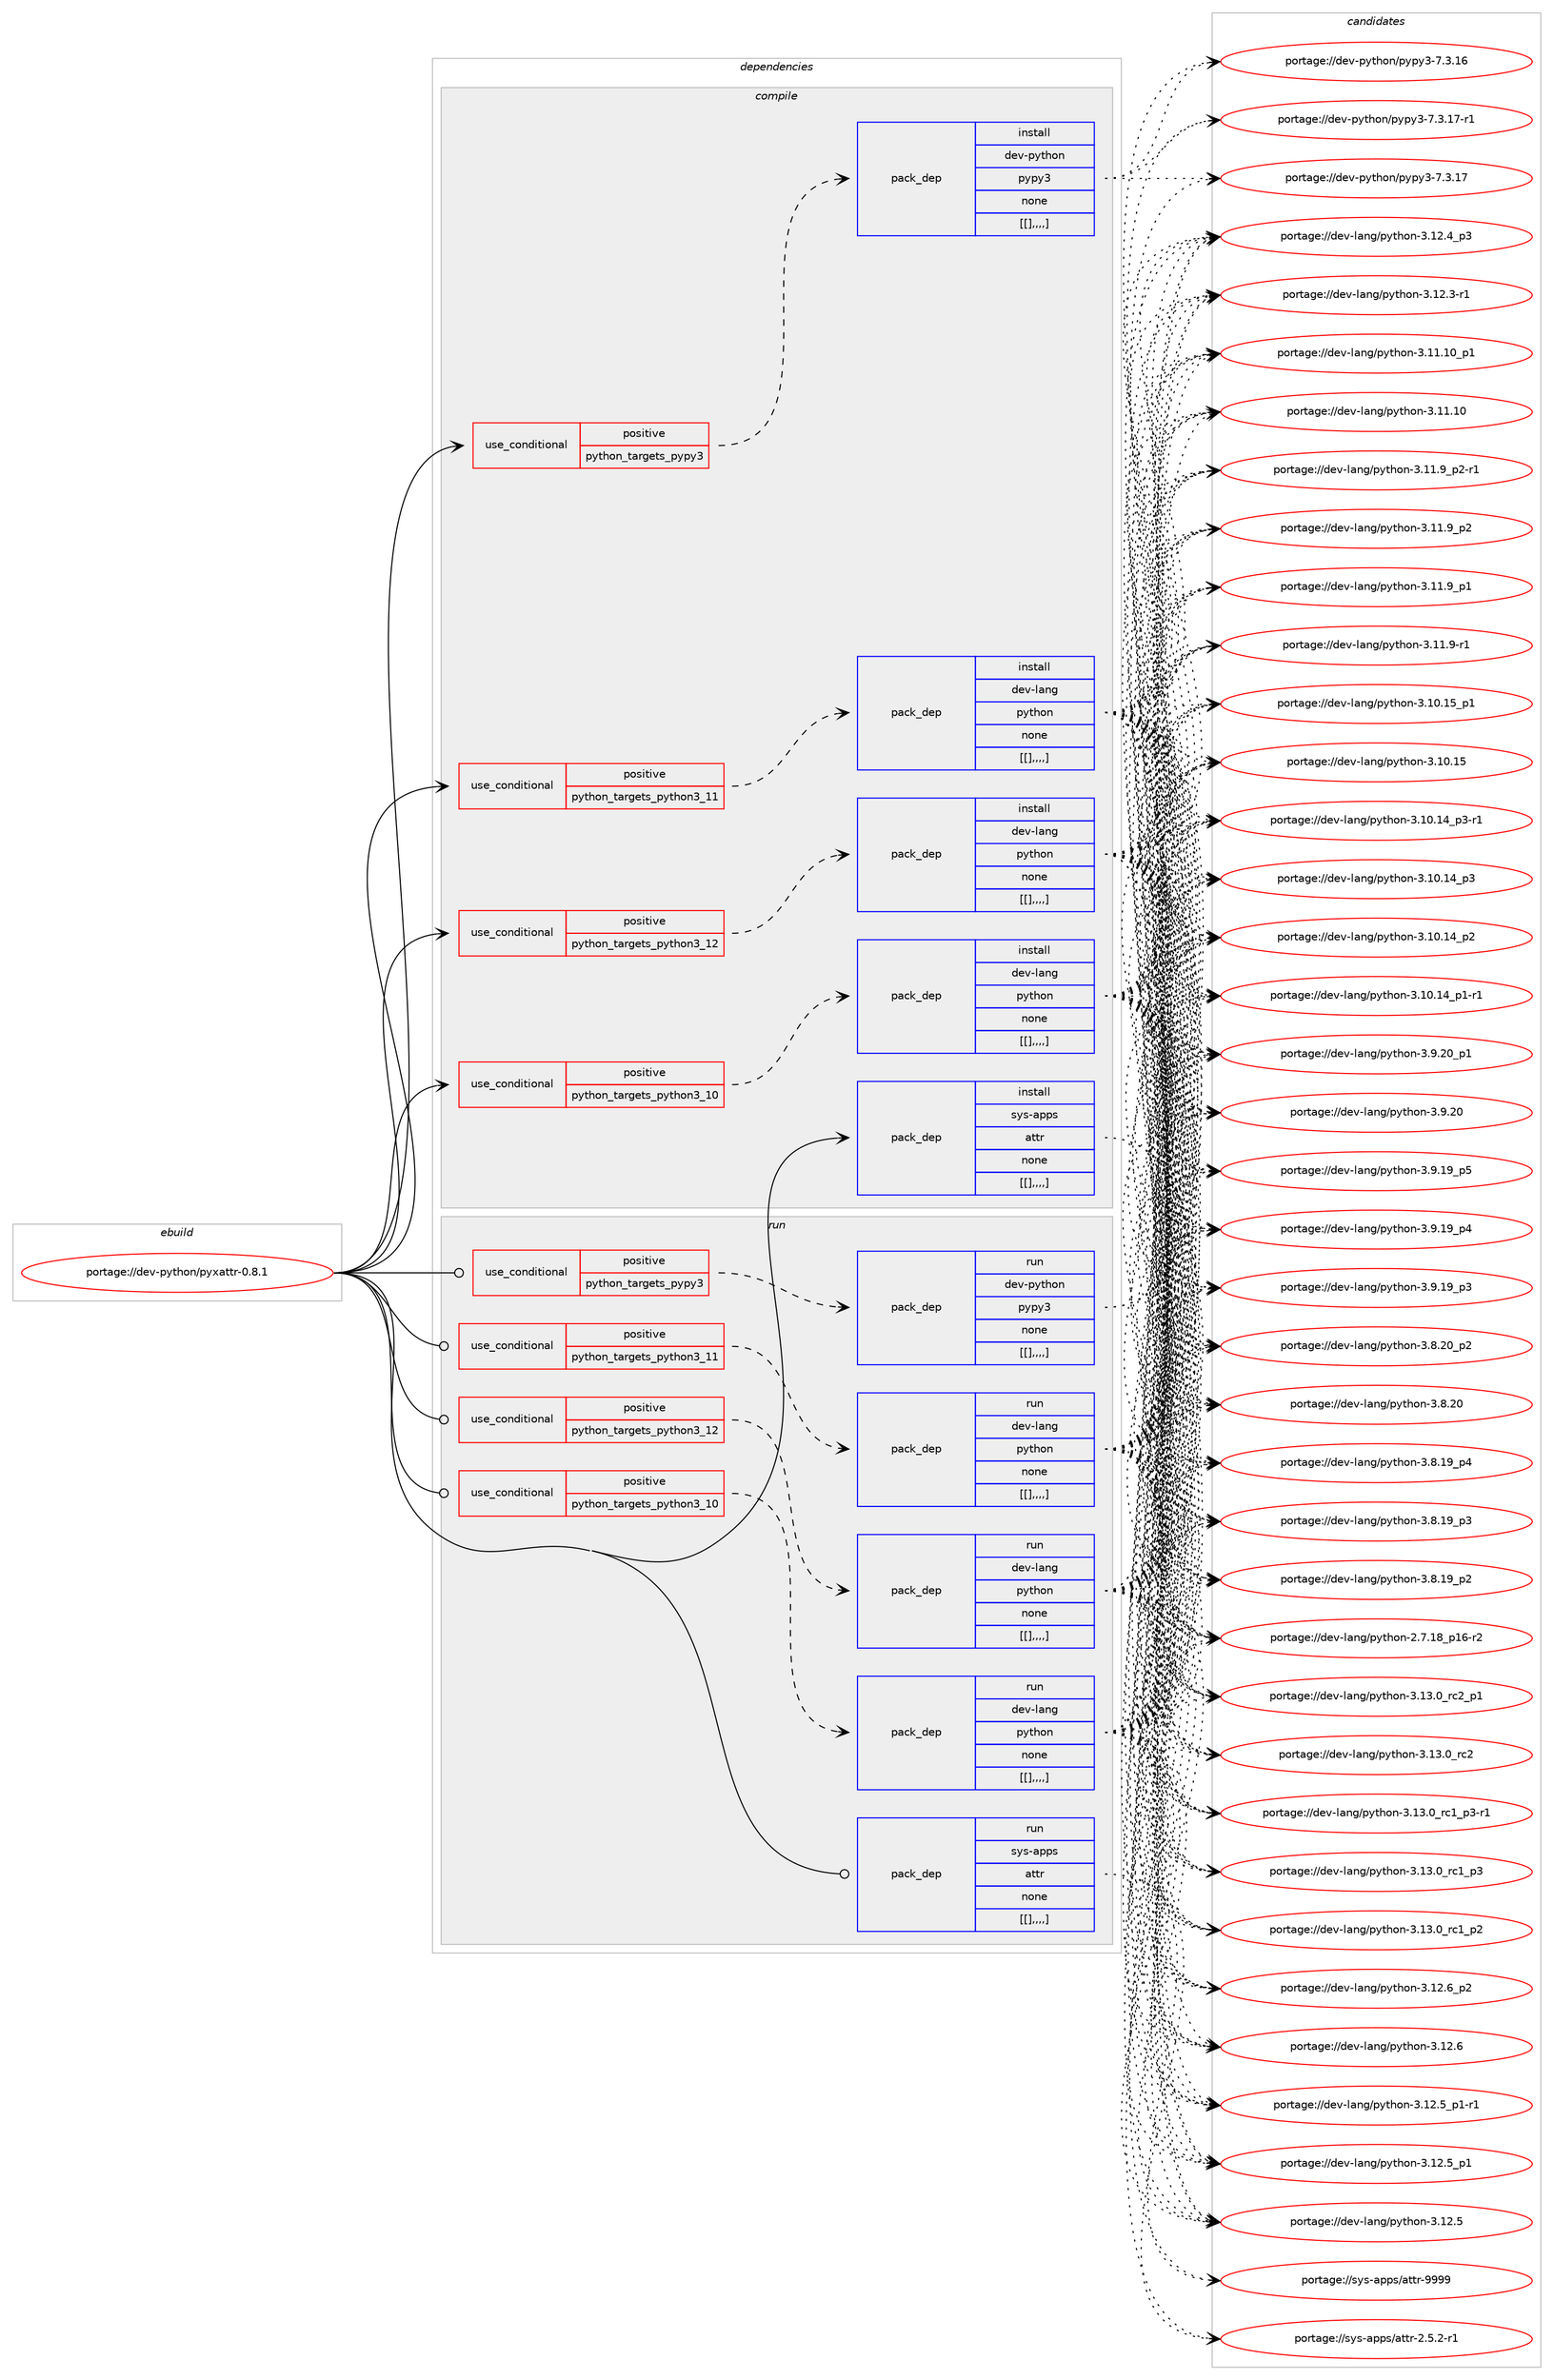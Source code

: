 digraph prolog {

# *************
# Graph options
# *************

newrank=true;
concentrate=true;
compound=true;
graph [rankdir=LR,fontname=Helvetica,fontsize=10,ranksep=1.5];#, ranksep=2.5, nodesep=0.2];
edge  [arrowhead=vee];
node  [fontname=Helvetica,fontsize=10];

# **********
# The ebuild
# **********

subgraph cluster_leftcol {
color=gray;
label=<<i>ebuild</i>>;
id [label="portage://dev-python/pyxattr-0.8.1", color=red, width=4, href="../dev-python/pyxattr-0.8.1.svg"];
}

# ****************
# The dependencies
# ****************

subgraph cluster_midcol {
color=gray;
label=<<i>dependencies</i>>;
subgraph cluster_compile {
fillcolor="#eeeeee";
style=filled;
label=<<i>compile</i>>;
subgraph cond40286 {
dependency164107 [label=<<TABLE BORDER="0" CELLBORDER="1" CELLSPACING="0" CELLPADDING="4"><TR><TD ROWSPAN="3" CELLPADDING="10">use_conditional</TD></TR><TR><TD>positive</TD></TR><TR><TD>python_targets_pypy3</TD></TR></TABLE>>, shape=none, color=red];
subgraph pack122563 {
dependency164108 [label=<<TABLE BORDER="0" CELLBORDER="1" CELLSPACING="0" CELLPADDING="4" WIDTH="220"><TR><TD ROWSPAN="6" CELLPADDING="30">pack_dep</TD></TR><TR><TD WIDTH="110">install</TD></TR><TR><TD>dev-python</TD></TR><TR><TD>pypy3</TD></TR><TR><TD>none</TD></TR><TR><TD>[[],,,,]</TD></TR></TABLE>>, shape=none, color=blue];
}
dependency164107:e -> dependency164108:w [weight=20,style="dashed",arrowhead="vee"];
}
id:e -> dependency164107:w [weight=20,style="solid",arrowhead="vee"];
subgraph cond40287 {
dependency164109 [label=<<TABLE BORDER="0" CELLBORDER="1" CELLSPACING="0" CELLPADDING="4"><TR><TD ROWSPAN="3" CELLPADDING="10">use_conditional</TD></TR><TR><TD>positive</TD></TR><TR><TD>python_targets_python3_10</TD></TR></TABLE>>, shape=none, color=red];
subgraph pack122564 {
dependency164110 [label=<<TABLE BORDER="0" CELLBORDER="1" CELLSPACING="0" CELLPADDING="4" WIDTH="220"><TR><TD ROWSPAN="6" CELLPADDING="30">pack_dep</TD></TR><TR><TD WIDTH="110">install</TD></TR><TR><TD>dev-lang</TD></TR><TR><TD>python</TD></TR><TR><TD>none</TD></TR><TR><TD>[[],,,,]</TD></TR></TABLE>>, shape=none, color=blue];
}
dependency164109:e -> dependency164110:w [weight=20,style="dashed",arrowhead="vee"];
}
id:e -> dependency164109:w [weight=20,style="solid",arrowhead="vee"];
subgraph cond40288 {
dependency164111 [label=<<TABLE BORDER="0" CELLBORDER="1" CELLSPACING="0" CELLPADDING="4"><TR><TD ROWSPAN="3" CELLPADDING="10">use_conditional</TD></TR><TR><TD>positive</TD></TR><TR><TD>python_targets_python3_11</TD></TR></TABLE>>, shape=none, color=red];
subgraph pack122565 {
dependency164112 [label=<<TABLE BORDER="0" CELLBORDER="1" CELLSPACING="0" CELLPADDING="4" WIDTH="220"><TR><TD ROWSPAN="6" CELLPADDING="30">pack_dep</TD></TR><TR><TD WIDTH="110">install</TD></TR><TR><TD>dev-lang</TD></TR><TR><TD>python</TD></TR><TR><TD>none</TD></TR><TR><TD>[[],,,,]</TD></TR></TABLE>>, shape=none, color=blue];
}
dependency164111:e -> dependency164112:w [weight=20,style="dashed",arrowhead="vee"];
}
id:e -> dependency164111:w [weight=20,style="solid",arrowhead="vee"];
subgraph cond40289 {
dependency164113 [label=<<TABLE BORDER="0" CELLBORDER="1" CELLSPACING="0" CELLPADDING="4"><TR><TD ROWSPAN="3" CELLPADDING="10">use_conditional</TD></TR><TR><TD>positive</TD></TR><TR><TD>python_targets_python3_12</TD></TR></TABLE>>, shape=none, color=red];
subgraph pack122566 {
dependency164114 [label=<<TABLE BORDER="0" CELLBORDER="1" CELLSPACING="0" CELLPADDING="4" WIDTH="220"><TR><TD ROWSPAN="6" CELLPADDING="30">pack_dep</TD></TR><TR><TD WIDTH="110">install</TD></TR><TR><TD>dev-lang</TD></TR><TR><TD>python</TD></TR><TR><TD>none</TD></TR><TR><TD>[[],,,,]</TD></TR></TABLE>>, shape=none, color=blue];
}
dependency164113:e -> dependency164114:w [weight=20,style="dashed",arrowhead="vee"];
}
id:e -> dependency164113:w [weight=20,style="solid",arrowhead="vee"];
subgraph pack122567 {
dependency164115 [label=<<TABLE BORDER="0" CELLBORDER="1" CELLSPACING="0" CELLPADDING="4" WIDTH="220"><TR><TD ROWSPAN="6" CELLPADDING="30">pack_dep</TD></TR><TR><TD WIDTH="110">install</TD></TR><TR><TD>sys-apps</TD></TR><TR><TD>attr</TD></TR><TR><TD>none</TD></TR><TR><TD>[[],,,,]</TD></TR></TABLE>>, shape=none, color=blue];
}
id:e -> dependency164115:w [weight=20,style="solid",arrowhead="vee"];
}
subgraph cluster_compileandrun {
fillcolor="#eeeeee";
style=filled;
label=<<i>compile and run</i>>;
}
subgraph cluster_run {
fillcolor="#eeeeee";
style=filled;
label=<<i>run</i>>;
subgraph cond40290 {
dependency164116 [label=<<TABLE BORDER="0" CELLBORDER="1" CELLSPACING="0" CELLPADDING="4"><TR><TD ROWSPAN="3" CELLPADDING="10">use_conditional</TD></TR><TR><TD>positive</TD></TR><TR><TD>python_targets_pypy3</TD></TR></TABLE>>, shape=none, color=red];
subgraph pack122568 {
dependency164117 [label=<<TABLE BORDER="0" CELLBORDER="1" CELLSPACING="0" CELLPADDING="4" WIDTH="220"><TR><TD ROWSPAN="6" CELLPADDING="30">pack_dep</TD></TR><TR><TD WIDTH="110">run</TD></TR><TR><TD>dev-python</TD></TR><TR><TD>pypy3</TD></TR><TR><TD>none</TD></TR><TR><TD>[[],,,,]</TD></TR></TABLE>>, shape=none, color=blue];
}
dependency164116:e -> dependency164117:w [weight=20,style="dashed",arrowhead="vee"];
}
id:e -> dependency164116:w [weight=20,style="solid",arrowhead="odot"];
subgraph cond40291 {
dependency164118 [label=<<TABLE BORDER="0" CELLBORDER="1" CELLSPACING="0" CELLPADDING="4"><TR><TD ROWSPAN="3" CELLPADDING="10">use_conditional</TD></TR><TR><TD>positive</TD></TR><TR><TD>python_targets_python3_10</TD></TR></TABLE>>, shape=none, color=red];
subgraph pack122569 {
dependency164119 [label=<<TABLE BORDER="0" CELLBORDER="1" CELLSPACING="0" CELLPADDING="4" WIDTH="220"><TR><TD ROWSPAN="6" CELLPADDING="30">pack_dep</TD></TR><TR><TD WIDTH="110">run</TD></TR><TR><TD>dev-lang</TD></TR><TR><TD>python</TD></TR><TR><TD>none</TD></TR><TR><TD>[[],,,,]</TD></TR></TABLE>>, shape=none, color=blue];
}
dependency164118:e -> dependency164119:w [weight=20,style="dashed",arrowhead="vee"];
}
id:e -> dependency164118:w [weight=20,style="solid",arrowhead="odot"];
subgraph cond40292 {
dependency164120 [label=<<TABLE BORDER="0" CELLBORDER="1" CELLSPACING="0" CELLPADDING="4"><TR><TD ROWSPAN="3" CELLPADDING="10">use_conditional</TD></TR><TR><TD>positive</TD></TR><TR><TD>python_targets_python3_11</TD></TR></TABLE>>, shape=none, color=red];
subgraph pack122570 {
dependency164121 [label=<<TABLE BORDER="0" CELLBORDER="1" CELLSPACING="0" CELLPADDING="4" WIDTH="220"><TR><TD ROWSPAN="6" CELLPADDING="30">pack_dep</TD></TR><TR><TD WIDTH="110">run</TD></TR><TR><TD>dev-lang</TD></TR><TR><TD>python</TD></TR><TR><TD>none</TD></TR><TR><TD>[[],,,,]</TD></TR></TABLE>>, shape=none, color=blue];
}
dependency164120:e -> dependency164121:w [weight=20,style="dashed",arrowhead="vee"];
}
id:e -> dependency164120:w [weight=20,style="solid",arrowhead="odot"];
subgraph cond40293 {
dependency164122 [label=<<TABLE BORDER="0" CELLBORDER="1" CELLSPACING="0" CELLPADDING="4"><TR><TD ROWSPAN="3" CELLPADDING="10">use_conditional</TD></TR><TR><TD>positive</TD></TR><TR><TD>python_targets_python3_12</TD></TR></TABLE>>, shape=none, color=red];
subgraph pack122571 {
dependency164123 [label=<<TABLE BORDER="0" CELLBORDER="1" CELLSPACING="0" CELLPADDING="4" WIDTH="220"><TR><TD ROWSPAN="6" CELLPADDING="30">pack_dep</TD></TR><TR><TD WIDTH="110">run</TD></TR><TR><TD>dev-lang</TD></TR><TR><TD>python</TD></TR><TR><TD>none</TD></TR><TR><TD>[[],,,,]</TD></TR></TABLE>>, shape=none, color=blue];
}
dependency164122:e -> dependency164123:w [weight=20,style="dashed",arrowhead="vee"];
}
id:e -> dependency164122:w [weight=20,style="solid",arrowhead="odot"];
subgraph pack122572 {
dependency164124 [label=<<TABLE BORDER="0" CELLBORDER="1" CELLSPACING="0" CELLPADDING="4" WIDTH="220"><TR><TD ROWSPAN="6" CELLPADDING="30">pack_dep</TD></TR><TR><TD WIDTH="110">run</TD></TR><TR><TD>sys-apps</TD></TR><TR><TD>attr</TD></TR><TR><TD>none</TD></TR><TR><TD>[[],,,,]</TD></TR></TABLE>>, shape=none, color=blue];
}
id:e -> dependency164124:w [weight=20,style="solid",arrowhead="odot"];
}
}

# **************
# The candidates
# **************

subgraph cluster_choices {
rank=same;
color=gray;
label=<<i>candidates</i>>;

subgraph choice122563 {
color=black;
nodesep=1;
choice100101118451121211161041111104711212111212151455546514649554511449 [label="portage://dev-python/pypy3-7.3.17-r1", color=red, width=4,href="../dev-python/pypy3-7.3.17-r1.svg"];
choice10010111845112121116104111110471121211121215145554651464955 [label="portage://dev-python/pypy3-7.3.17", color=red, width=4,href="../dev-python/pypy3-7.3.17.svg"];
choice10010111845112121116104111110471121211121215145554651464954 [label="portage://dev-python/pypy3-7.3.16", color=red, width=4,href="../dev-python/pypy3-7.3.16.svg"];
dependency164108:e -> choice100101118451121211161041111104711212111212151455546514649554511449:w [style=dotted,weight="100"];
dependency164108:e -> choice10010111845112121116104111110471121211121215145554651464955:w [style=dotted,weight="100"];
dependency164108:e -> choice10010111845112121116104111110471121211121215145554651464954:w [style=dotted,weight="100"];
}
subgraph choice122564 {
color=black;
nodesep=1;
choice100101118451089711010347112121116104111110455146495146489511499509511249 [label="portage://dev-lang/python-3.13.0_rc2_p1", color=red, width=4,href="../dev-lang/python-3.13.0_rc2_p1.svg"];
choice10010111845108971101034711212111610411111045514649514648951149950 [label="portage://dev-lang/python-3.13.0_rc2", color=red, width=4,href="../dev-lang/python-3.13.0_rc2.svg"];
choice1001011184510897110103471121211161041111104551464951464895114994995112514511449 [label="portage://dev-lang/python-3.13.0_rc1_p3-r1", color=red, width=4,href="../dev-lang/python-3.13.0_rc1_p3-r1.svg"];
choice100101118451089711010347112121116104111110455146495146489511499499511251 [label="portage://dev-lang/python-3.13.0_rc1_p3", color=red, width=4,href="../dev-lang/python-3.13.0_rc1_p3.svg"];
choice100101118451089711010347112121116104111110455146495146489511499499511250 [label="portage://dev-lang/python-3.13.0_rc1_p2", color=red, width=4,href="../dev-lang/python-3.13.0_rc1_p2.svg"];
choice100101118451089711010347112121116104111110455146495046549511250 [label="portage://dev-lang/python-3.12.6_p2", color=red, width=4,href="../dev-lang/python-3.12.6_p2.svg"];
choice10010111845108971101034711212111610411111045514649504654 [label="portage://dev-lang/python-3.12.6", color=red, width=4,href="../dev-lang/python-3.12.6.svg"];
choice1001011184510897110103471121211161041111104551464950465395112494511449 [label="portage://dev-lang/python-3.12.5_p1-r1", color=red, width=4,href="../dev-lang/python-3.12.5_p1-r1.svg"];
choice100101118451089711010347112121116104111110455146495046539511249 [label="portage://dev-lang/python-3.12.5_p1", color=red, width=4,href="../dev-lang/python-3.12.5_p1.svg"];
choice10010111845108971101034711212111610411111045514649504653 [label="portage://dev-lang/python-3.12.5", color=red, width=4,href="../dev-lang/python-3.12.5.svg"];
choice100101118451089711010347112121116104111110455146495046529511251 [label="portage://dev-lang/python-3.12.4_p3", color=red, width=4,href="../dev-lang/python-3.12.4_p3.svg"];
choice100101118451089711010347112121116104111110455146495046514511449 [label="portage://dev-lang/python-3.12.3-r1", color=red, width=4,href="../dev-lang/python-3.12.3-r1.svg"];
choice10010111845108971101034711212111610411111045514649494649489511249 [label="portage://dev-lang/python-3.11.10_p1", color=red, width=4,href="../dev-lang/python-3.11.10_p1.svg"];
choice1001011184510897110103471121211161041111104551464949464948 [label="portage://dev-lang/python-3.11.10", color=red, width=4,href="../dev-lang/python-3.11.10.svg"];
choice1001011184510897110103471121211161041111104551464949465795112504511449 [label="portage://dev-lang/python-3.11.9_p2-r1", color=red, width=4,href="../dev-lang/python-3.11.9_p2-r1.svg"];
choice100101118451089711010347112121116104111110455146494946579511250 [label="portage://dev-lang/python-3.11.9_p2", color=red, width=4,href="../dev-lang/python-3.11.9_p2.svg"];
choice100101118451089711010347112121116104111110455146494946579511249 [label="portage://dev-lang/python-3.11.9_p1", color=red, width=4,href="../dev-lang/python-3.11.9_p1.svg"];
choice100101118451089711010347112121116104111110455146494946574511449 [label="portage://dev-lang/python-3.11.9-r1", color=red, width=4,href="../dev-lang/python-3.11.9-r1.svg"];
choice10010111845108971101034711212111610411111045514649484649539511249 [label="portage://dev-lang/python-3.10.15_p1", color=red, width=4,href="../dev-lang/python-3.10.15_p1.svg"];
choice1001011184510897110103471121211161041111104551464948464953 [label="portage://dev-lang/python-3.10.15", color=red, width=4,href="../dev-lang/python-3.10.15.svg"];
choice100101118451089711010347112121116104111110455146494846495295112514511449 [label="portage://dev-lang/python-3.10.14_p3-r1", color=red, width=4,href="../dev-lang/python-3.10.14_p3-r1.svg"];
choice10010111845108971101034711212111610411111045514649484649529511251 [label="portage://dev-lang/python-3.10.14_p3", color=red, width=4,href="../dev-lang/python-3.10.14_p3.svg"];
choice10010111845108971101034711212111610411111045514649484649529511250 [label="portage://dev-lang/python-3.10.14_p2", color=red, width=4,href="../dev-lang/python-3.10.14_p2.svg"];
choice100101118451089711010347112121116104111110455146494846495295112494511449 [label="portage://dev-lang/python-3.10.14_p1-r1", color=red, width=4,href="../dev-lang/python-3.10.14_p1-r1.svg"];
choice100101118451089711010347112121116104111110455146574650489511249 [label="portage://dev-lang/python-3.9.20_p1", color=red, width=4,href="../dev-lang/python-3.9.20_p1.svg"];
choice10010111845108971101034711212111610411111045514657465048 [label="portage://dev-lang/python-3.9.20", color=red, width=4,href="../dev-lang/python-3.9.20.svg"];
choice100101118451089711010347112121116104111110455146574649579511253 [label="portage://dev-lang/python-3.9.19_p5", color=red, width=4,href="../dev-lang/python-3.9.19_p5.svg"];
choice100101118451089711010347112121116104111110455146574649579511252 [label="portage://dev-lang/python-3.9.19_p4", color=red, width=4,href="../dev-lang/python-3.9.19_p4.svg"];
choice100101118451089711010347112121116104111110455146574649579511251 [label="portage://dev-lang/python-3.9.19_p3", color=red, width=4,href="../dev-lang/python-3.9.19_p3.svg"];
choice100101118451089711010347112121116104111110455146564650489511250 [label="portage://dev-lang/python-3.8.20_p2", color=red, width=4,href="../dev-lang/python-3.8.20_p2.svg"];
choice10010111845108971101034711212111610411111045514656465048 [label="portage://dev-lang/python-3.8.20", color=red, width=4,href="../dev-lang/python-3.8.20.svg"];
choice100101118451089711010347112121116104111110455146564649579511252 [label="portage://dev-lang/python-3.8.19_p4", color=red, width=4,href="../dev-lang/python-3.8.19_p4.svg"];
choice100101118451089711010347112121116104111110455146564649579511251 [label="portage://dev-lang/python-3.8.19_p3", color=red, width=4,href="../dev-lang/python-3.8.19_p3.svg"];
choice100101118451089711010347112121116104111110455146564649579511250 [label="portage://dev-lang/python-3.8.19_p2", color=red, width=4,href="../dev-lang/python-3.8.19_p2.svg"];
choice100101118451089711010347112121116104111110455046554649569511249544511450 [label="portage://dev-lang/python-2.7.18_p16-r2", color=red, width=4,href="../dev-lang/python-2.7.18_p16-r2.svg"];
dependency164110:e -> choice100101118451089711010347112121116104111110455146495146489511499509511249:w [style=dotted,weight="100"];
dependency164110:e -> choice10010111845108971101034711212111610411111045514649514648951149950:w [style=dotted,weight="100"];
dependency164110:e -> choice1001011184510897110103471121211161041111104551464951464895114994995112514511449:w [style=dotted,weight="100"];
dependency164110:e -> choice100101118451089711010347112121116104111110455146495146489511499499511251:w [style=dotted,weight="100"];
dependency164110:e -> choice100101118451089711010347112121116104111110455146495146489511499499511250:w [style=dotted,weight="100"];
dependency164110:e -> choice100101118451089711010347112121116104111110455146495046549511250:w [style=dotted,weight="100"];
dependency164110:e -> choice10010111845108971101034711212111610411111045514649504654:w [style=dotted,weight="100"];
dependency164110:e -> choice1001011184510897110103471121211161041111104551464950465395112494511449:w [style=dotted,weight="100"];
dependency164110:e -> choice100101118451089711010347112121116104111110455146495046539511249:w [style=dotted,weight="100"];
dependency164110:e -> choice10010111845108971101034711212111610411111045514649504653:w [style=dotted,weight="100"];
dependency164110:e -> choice100101118451089711010347112121116104111110455146495046529511251:w [style=dotted,weight="100"];
dependency164110:e -> choice100101118451089711010347112121116104111110455146495046514511449:w [style=dotted,weight="100"];
dependency164110:e -> choice10010111845108971101034711212111610411111045514649494649489511249:w [style=dotted,weight="100"];
dependency164110:e -> choice1001011184510897110103471121211161041111104551464949464948:w [style=dotted,weight="100"];
dependency164110:e -> choice1001011184510897110103471121211161041111104551464949465795112504511449:w [style=dotted,weight="100"];
dependency164110:e -> choice100101118451089711010347112121116104111110455146494946579511250:w [style=dotted,weight="100"];
dependency164110:e -> choice100101118451089711010347112121116104111110455146494946579511249:w [style=dotted,weight="100"];
dependency164110:e -> choice100101118451089711010347112121116104111110455146494946574511449:w [style=dotted,weight="100"];
dependency164110:e -> choice10010111845108971101034711212111610411111045514649484649539511249:w [style=dotted,weight="100"];
dependency164110:e -> choice1001011184510897110103471121211161041111104551464948464953:w [style=dotted,weight="100"];
dependency164110:e -> choice100101118451089711010347112121116104111110455146494846495295112514511449:w [style=dotted,weight="100"];
dependency164110:e -> choice10010111845108971101034711212111610411111045514649484649529511251:w [style=dotted,weight="100"];
dependency164110:e -> choice10010111845108971101034711212111610411111045514649484649529511250:w [style=dotted,weight="100"];
dependency164110:e -> choice100101118451089711010347112121116104111110455146494846495295112494511449:w [style=dotted,weight="100"];
dependency164110:e -> choice100101118451089711010347112121116104111110455146574650489511249:w [style=dotted,weight="100"];
dependency164110:e -> choice10010111845108971101034711212111610411111045514657465048:w [style=dotted,weight="100"];
dependency164110:e -> choice100101118451089711010347112121116104111110455146574649579511253:w [style=dotted,weight="100"];
dependency164110:e -> choice100101118451089711010347112121116104111110455146574649579511252:w [style=dotted,weight="100"];
dependency164110:e -> choice100101118451089711010347112121116104111110455146574649579511251:w [style=dotted,weight="100"];
dependency164110:e -> choice100101118451089711010347112121116104111110455146564650489511250:w [style=dotted,weight="100"];
dependency164110:e -> choice10010111845108971101034711212111610411111045514656465048:w [style=dotted,weight="100"];
dependency164110:e -> choice100101118451089711010347112121116104111110455146564649579511252:w [style=dotted,weight="100"];
dependency164110:e -> choice100101118451089711010347112121116104111110455146564649579511251:w [style=dotted,weight="100"];
dependency164110:e -> choice100101118451089711010347112121116104111110455146564649579511250:w [style=dotted,weight="100"];
dependency164110:e -> choice100101118451089711010347112121116104111110455046554649569511249544511450:w [style=dotted,weight="100"];
}
subgraph choice122565 {
color=black;
nodesep=1;
choice100101118451089711010347112121116104111110455146495146489511499509511249 [label="portage://dev-lang/python-3.13.0_rc2_p1", color=red, width=4,href="../dev-lang/python-3.13.0_rc2_p1.svg"];
choice10010111845108971101034711212111610411111045514649514648951149950 [label="portage://dev-lang/python-3.13.0_rc2", color=red, width=4,href="../dev-lang/python-3.13.0_rc2.svg"];
choice1001011184510897110103471121211161041111104551464951464895114994995112514511449 [label="portage://dev-lang/python-3.13.0_rc1_p3-r1", color=red, width=4,href="../dev-lang/python-3.13.0_rc1_p3-r1.svg"];
choice100101118451089711010347112121116104111110455146495146489511499499511251 [label="portage://dev-lang/python-3.13.0_rc1_p3", color=red, width=4,href="../dev-lang/python-3.13.0_rc1_p3.svg"];
choice100101118451089711010347112121116104111110455146495146489511499499511250 [label="portage://dev-lang/python-3.13.0_rc1_p2", color=red, width=4,href="../dev-lang/python-3.13.0_rc1_p2.svg"];
choice100101118451089711010347112121116104111110455146495046549511250 [label="portage://dev-lang/python-3.12.6_p2", color=red, width=4,href="../dev-lang/python-3.12.6_p2.svg"];
choice10010111845108971101034711212111610411111045514649504654 [label="portage://dev-lang/python-3.12.6", color=red, width=4,href="../dev-lang/python-3.12.6.svg"];
choice1001011184510897110103471121211161041111104551464950465395112494511449 [label="portage://dev-lang/python-3.12.5_p1-r1", color=red, width=4,href="../dev-lang/python-3.12.5_p1-r1.svg"];
choice100101118451089711010347112121116104111110455146495046539511249 [label="portage://dev-lang/python-3.12.5_p1", color=red, width=4,href="../dev-lang/python-3.12.5_p1.svg"];
choice10010111845108971101034711212111610411111045514649504653 [label="portage://dev-lang/python-3.12.5", color=red, width=4,href="../dev-lang/python-3.12.5.svg"];
choice100101118451089711010347112121116104111110455146495046529511251 [label="portage://dev-lang/python-3.12.4_p3", color=red, width=4,href="../dev-lang/python-3.12.4_p3.svg"];
choice100101118451089711010347112121116104111110455146495046514511449 [label="portage://dev-lang/python-3.12.3-r1", color=red, width=4,href="../dev-lang/python-3.12.3-r1.svg"];
choice10010111845108971101034711212111610411111045514649494649489511249 [label="portage://dev-lang/python-3.11.10_p1", color=red, width=4,href="../dev-lang/python-3.11.10_p1.svg"];
choice1001011184510897110103471121211161041111104551464949464948 [label="portage://dev-lang/python-3.11.10", color=red, width=4,href="../dev-lang/python-3.11.10.svg"];
choice1001011184510897110103471121211161041111104551464949465795112504511449 [label="portage://dev-lang/python-3.11.9_p2-r1", color=red, width=4,href="../dev-lang/python-3.11.9_p2-r1.svg"];
choice100101118451089711010347112121116104111110455146494946579511250 [label="portage://dev-lang/python-3.11.9_p2", color=red, width=4,href="../dev-lang/python-3.11.9_p2.svg"];
choice100101118451089711010347112121116104111110455146494946579511249 [label="portage://dev-lang/python-3.11.9_p1", color=red, width=4,href="../dev-lang/python-3.11.9_p1.svg"];
choice100101118451089711010347112121116104111110455146494946574511449 [label="portage://dev-lang/python-3.11.9-r1", color=red, width=4,href="../dev-lang/python-3.11.9-r1.svg"];
choice10010111845108971101034711212111610411111045514649484649539511249 [label="portage://dev-lang/python-3.10.15_p1", color=red, width=4,href="../dev-lang/python-3.10.15_p1.svg"];
choice1001011184510897110103471121211161041111104551464948464953 [label="portage://dev-lang/python-3.10.15", color=red, width=4,href="../dev-lang/python-3.10.15.svg"];
choice100101118451089711010347112121116104111110455146494846495295112514511449 [label="portage://dev-lang/python-3.10.14_p3-r1", color=red, width=4,href="../dev-lang/python-3.10.14_p3-r1.svg"];
choice10010111845108971101034711212111610411111045514649484649529511251 [label="portage://dev-lang/python-3.10.14_p3", color=red, width=4,href="../dev-lang/python-3.10.14_p3.svg"];
choice10010111845108971101034711212111610411111045514649484649529511250 [label="portage://dev-lang/python-3.10.14_p2", color=red, width=4,href="../dev-lang/python-3.10.14_p2.svg"];
choice100101118451089711010347112121116104111110455146494846495295112494511449 [label="portage://dev-lang/python-3.10.14_p1-r1", color=red, width=4,href="../dev-lang/python-3.10.14_p1-r1.svg"];
choice100101118451089711010347112121116104111110455146574650489511249 [label="portage://dev-lang/python-3.9.20_p1", color=red, width=4,href="../dev-lang/python-3.9.20_p1.svg"];
choice10010111845108971101034711212111610411111045514657465048 [label="portage://dev-lang/python-3.9.20", color=red, width=4,href="../dev-lang/python-3.9.20.svg"];
choice100101118451089711010347112121116104111110455146574649579511253 [label="portage://dev-lang/python-3.9.19_p5", color=red, width=4,href="../dev-lang/python-3.9.19_p5.svg"];
choice100101118451089711010347112121116104111110455146574649579511252 [label="portage://dev-lang/python-3.9.19_p4", color=red, width=4,href="../dev-lang/python-3.9.19_p4.svg"];
choice100101118451089711010347112121116104111110455146574649579511251 [label="portage://dev-lang/python-3.9.19_p3", color=red, width=4,href="../dev-lang/python-3.9.19_p3.svg"];
choice100101118451089711010347112121116104111110455146564650489511250 [label="portage://dev-lang/python-3.8.20_p2", color=red, width=4,href="../dev-lang/python-3.8.20_p2.svg"];
choice10010111845108971101034711212111610411111045514656465048 [label="portage://dev-lang/python-3.8.20", color=red, width=4,href="../dev-lang/python-3.8.20.svg"];
choice100101118451089711010347112121116104111110455146564649579511252 [label="portage://dev-lang/python-3.8.19_p4", color=red, width=4,href="../dev-lang/python-3.8.19_p4.svg"];
choice100101118451089711010347112121116104111110455146564649579511251 [label="portage://dev-lang/python-3.8.19_p3", color=red, width=4,href="../dev-lang/python-3.8.19_p3.svg"];
choice100101118451089711010347112121116104111110455146564649579511250 [label="portage://dev-lang/python-3.8.19_p2", color=red, width=4,href="../dev-lang/python-3.8.19_p2.svg"];
choice100101118451089711010347112121116104111110455046554649569511249544511450 [label="portage://dev-lang/python-2.7.18_p16-r2", color=red, width=4,href="../dev-lang/python-2.7.18_p16-r2.svg"];
dependency164112:e -> choice100101118451089711010347112121116104111110455146495146489511499509511249:w [style=dotted,weight="100"];
dependency164112:e -> choice10010111845108971101034711212111610411111045514649514648951149950:w [style=dotted,weight="100"];
dependency164112:e -> choice1001011184510897110103471121211161041111104551464951464895114994995112514511449:w [style=dotted,weight="100"];
dependency164112:e -> choice100101118451089711010347112121116104111110455146495146489511499499511251:w [style=dotted,weight="100"];
dependency164112:e -> choice100101118451089711010347112121116104111110455146495146489511499499511250:w [style=dotted,weight="100"];
dependency164112:e -> choice100101118451089711010347112121116104111110455146495046549511250:w [style=dotted,weight="100"];
dependency164112:e -> choice10010111845108971101034711212111610411111045514649504654:w [style=dotted,weight="100"];
dependency164112:e -> choice1001011184510897110103471121211161041111104551464950465395112494511449:w [style=dotted,weight="100"];
dependency164112:e -> choice100101118451089711010347112121116104111110455146495046539511249:w [style=dotted,weight="100"];
dependency164112:e -> choice10010111845108971101034711212111610411111045514649504653:w [style=dotted,weight="100"];
dependency164112:e -> choice100101118451089711010347112121116104111110455146495046529511251:w [style=dotted,weight="100"];
dependency164112:e -> choice100101118451089711010347112121116104111110455146495046514511449:w [style=dotted,weight="100"];
dependency164112:e -> choice10010111845108971101034711212111610411111045514649494649489511249:w [style=dotted,weight="100"];
dependency164112:e -> choice1001011184510897110103471121211161041111104551464949464948:w [style=dotted,weight="100"];
dependency164112:e -> choice1001011184510897110103471121211161041111104551464949465795112504511449:w [style=dotted,weight="100"];
dependency164112:e -> choice100101118451089711010347112121116104111110455146494946579511250:w [style=dotted,weight="100"];
dependency164112:e -> choice100101118451089711010347112121116104111110455146494946579511249:w [style=dotted,weight="100"];
dependency164112:e -> choice100101118451089711010347112121116104111110455146494946574511449:w [style=dotted,weight="100"];
dependency164112:e -> choice10010111845108971101034711212111610411111045514649484649539511249:w [style=dotted,weight="100"];
dependency164112:e -> choice1001011184510897110103471121211161041111104551464948464953:w [style=dotted,weight="100"];
dependency164112:e -> choice100101118451089711010347112121116104111110455146494846495295112514511449:w [style=dotted,weight="100"];
dependency164112:e -> choice10010111845108971101034711212111610411111045514649484649529511251:w [style=dotted,weight="100"];
dependency164112:e -> choice10010111845108971101034711212111610411111045514649484649529511250:w [style=dotted,weight="100"];
dependency164112:e -> choice100101118451089711010347112121116104111110455146494846495295112494511449:w [style=dotted,weight="100"];
dependency164112:e -> choice100101118451089711010347112121116104111110455146574650489511249:w [style=dotted,weight="100"];
dependency164112:e -> choice10010111845108971101034711212111610411111045514657465048:w [style=dotted,weight="100"];
dependency164112:e -> choice100101118451089711010347112121116104111110455146574649579511253:w [style=dotted,weight="100"];
dependency164112:e -> choice100101118451089711010347112121116104111110455146574649579511252:w [style=dotted,weight="100"];
dependency164112:e -> choice100101118451089711010347112121116104111110455146574649579511251:w [style=dotted,weight="100"];
dependency164112:e -> choice100101118451089711010347112121116104111110455146564650489511250:w [style=dotted,weight="100"];
dependency164112:e -> choice10010111845108971101034711212111610411111045514656465048:w [style=dotted,weight="100"];
dependency164112:e -> choice100101118451089711010347112121116104111110455146564649579511252:w [style=dotted,weight="100"];
dependency164112:e -> choice100101118451089711010347112121116104111110455146564649579511251:w [style=dotted,weight="100"];
dependency164112:e -> choice100101118451089711010347112121116104111110455146564649579511250:w [style=dotted,weight="100"];
dependency164112:e -> choice100101118451089711010347112121116104111110455046554649569511249544511450:w [style=dotted,weight="100"];
}
subgraph choice122566 {
color=black;
nodesep=1;
choice100101118451089711010347112121116104111110455146495146489511499509511249 [label="portage://dev-lang/python-3.13.0_rc2_p1", color=red, width=4,href="../dev-lang/python-3.13.0_rc2_p1.svg"];
choice10010111845108971101034711212111610411111045514649514648951149950 [label="portage://dev-lang/python-3.13.0_rc2", color=red, width=4,href="../dev-lang/python-3.13.0_rc2.svg"];
choice1001011184510897110103471121211161041111104551464951464895114994995112514511449 [label="portage://dev-lang/python-3.13.0_rc1_p3-r1", color=red, width=4,href="../dev-lang/python-3.13.0_rc1_p3-r1.svg"];
choice100101118451089711010347112121116104111110455146495146489511499499511251 [label="portage://dev-lang/python-3.13.0_rc1_p3", color=red, width=4,href="../dev-lang/python-3.13.0_rc1_p3.svg"];
choice100101118451089711010347112121116104111110455146495146489511499499511250 [label="portage://dev-lang/python-3.13.0_rc1_p2", color=red, width=4,href="../dev-lang/python-3.13.0_rc1_p2.svg"];
choice100101118451089711010347112121116104111110455146495046549511250 [label="portage://dev-lang/python-3.12.6_p2", color=red, width=4,href="../dev-lang/python-3.12.6_p2.svg"];
choice10010111845108971101034711212111610411111045514649504654 [label="portage://dev-lang/python-3.12.6", color=red, width=4,href="../dev-lang/python-3.12.6.svg"];
choice1001011184510897110103471121211161041111104551464950465395112494511449 [label="portage://dev-lang/python-3.12.5_p1-r1", color=red, width=4,href="../dev-lang/python-3.12.5_p1-r1.svg"];
choice100101118451089711010347112121116104111110455146495046539511249 [label="portage://dev-lang/python-3.12.5_p1", color=red, width=4,href="../dev-lang/python-3.12.5_p1.svg"];
choice10010111845108971101034711212111610411111045514649504653 [label="portage://dev-lang/python-3.12.5", color=red, width=4,href="../dev-lang/python-3.12.5.svg"];
choice100101118451089711010347112121116104111110455146495046529511251 [label="portage://dev-lang/python-3.12.4_p3", color=red, width=4,href="../dev-lang/python-3.12.4_p3.svg"];
choice100101118451089711010347112121116104111110455146495046514511449 [label="portage://dev-lang/python-3.12.3-r1", color=red, width=4,href="../dev-lang/python-3.12.3-r1.svg"];
choice10010111845108971101034711212111610411111045514649494649489511249 [label="portage://dev-lang/python-3.11.10_p1", color=red, width=4,href="../dev-lang/python-3.11.10_p1.svg"];
choice1001011184510897110103471121211161041111104551464949464948 [label="portage://dev-lang/python-3.11.10", color=red, width=4,href="../dev-lang/python-3.11.10.svg"];
choice1001011184510897110103471121211161041111104551464949465795112504511449 [label="portage://dev-lang/python-3.11.9_p2-r1", color=red, width=4,href="../dev-lang/python-3.11.9_p2-r1.svg"];
choice100101118451089711010347112121116104111110455146494946579511250 [label="portage://dev-lang/python-3.11.9_p2", color=red, width=4,href="../dev-lang/python-3.11.9_p2.svg"];
choice100101118451089711010347112121116104111110455146494946579511249 [label="portage://dev-lang/python-3.11.9_p1", color=red, width=4,href="../dev-lang/python-3.11.9_p1.svg"];
choice100101118451089711010347112121116104111110455146494946574511449 [label="portage://dev-lang/python-3.11.9-r1", color=red, width=4,href="../dev-lang/python-3.11.9-r1.svg"];
choice10010111845108971101034711212111610411111045514649484649539511249 [label="portage://dev-lang/python-3.10.15_p1", color=red, width=4,href="../dev-lang/python-3.10.15_p1.svg"];
choice1001011184510897110103471121211161041111104551464948464953 [label="portage://dev-lang/python-3.10.15", color=red, width=4,href="../dev-lang/python-3.10.15.svg"];
choice100101118451089711010347112121116104111110455146494846495295112514511449 [label="portage://dev-lang/python-3.10.14_p3-r1", color=red, width=4,href="../dev-lang/python-3.10.14_p3-r1.svg"];
choice10010111845108971101034711212111610411111045514649484649529511251 [label="portage://dev-lang/python-3.10.14_p3", color=red, width=4,href="../dev-lang/python-3.10.14_p3.svg"];
choice10010111845108971101034711212111610411111045514649484649529511250 [label="portage://dev-lang/python-3.10.14_p2", color=red, width=4,href="../dev-lang/python-3.10.14_p2.svg"];
choice100101118451089711010347112121116104111110455146494846495295112494511449 [label="portage://dev-lang/python-3.10.14_p1-r1", color=red, width=4,href="../dev-lang/python-3.10.14_p1-r1.svg"];
choice100101118451089711010347112121116104111110455146574650489511249 [label="portage://dev-lang/python-3.9.20_p1", color=red, width=4,href="../dev-lang/python-3.9.20_p1.svg"];
choice10010111845108971101034711212111610411111045514657465048 [label="portage://dev-lang/python-3.9.20", color=red, width=4,href="../dev-lang/python-3.9.20.svg"];
choice100101118451089711010347112121116104111110455146574649579511253 [label="portage://dev-lang/python-3.9.19_p5", color=red, width=4,href="../dev-lang/python-3.9.19_p5.svg"];
choice100101118451089711010347112121116104111110455146574649579511252 [label="portage://dev-lang/python-3.9.19_p4", color=red, width=4,href="../dev-lang/python-3.9.19_p4.svg"];
choice100101118451089711010347112121116104111110455146574649579511251 [label="portage://dev-lang/python-3.9.19_p3", color=red, width=4,href="../dev-lang/python-3.9.19_p3.svg"];
choice100101118451089711010347112121116104111110455146564650489511250 [label="portage://dev-lang/python-3.8.20_p2", color=red, width=4,href="../dev-lang/python-3.8.20_p2.svg"];
choice10010111845108971101034711212111610411111045514656465048 [label="portage://dev-lang/python-3.8.20", color=red, width=4,href="../dev-lang/python-3.8.20.svg"];
choice100101118451089711010347112121116104111110455146564649579511252 [label="portage://dev-lang/python-3.8.19_p4", color=red, width=4,href="../dev-lang/python-3.8.19_p4.svg"];
choice100101118451089711010347112121116104111110455146564649579511251 [label="portage://dev-lang/python-3.8.19_p3", color=red, width=4,href="../dev-lang/python-3.8.19_p3.svg"];
choice100101118451089711010347112121116104111110455146564649579511250 [label="portage://dev-lang/python-3.8.19_p2", color=red, width=4,href="../dev-lang/python-3.8.19_p2.svg"];
choice100101118451089711010347112121116104111110455046554649569511249544511450 [label="portage://dev-lang/python-2.7.18_p16-r2", color=red, width=4,href="../dev-lang/python-2.7.18_p16-r2.svg"];
dependency164114:e -> choice100101118451089711010347112121116104111110455146495146489511499509511249:w [style=dotted,weight="100"];
dependency164114:e -> choice10010111845108971101034711212111610411111045514649514648951149950:w [style=dotted,weight="100"];
dependency164114:e -> choice1001011184510897110103471121211161041111104551464951464895114994995112514511449:w [style=dotted,weight="100"];
dependency164114:e -> choice100101118451089711010347112121116104111110455146495146489511499499511251:w [style=dotted,weight="100"];
dependency164114:e -> choice100101118451089711010347112121116104111110455146495146489511499499511250:w [style=dotted,weight="100"];
dependency164114:e -> choice100101118451089711010347112121116104111110455146495046549511250:w [style=dotted,weight="100"];
dependency164114:e -> choice10010111845108971101034711212111610411111045514649504654:w [style=dotted,weight="100"];
dependency164114:e -> choice1001011184510897110103471121211161041111104551464950465395112494511449:w [style=dotted,weight="100"];
dependency164114:e -> choice100101118451089711010347112121116104111110455146495046539511249:w [style=dotted,weight="100"];
dependency164114:e -> choice10010111845108971101034711212111610411111045514649504653:w [style=dotted,weight="100"];
dependency164114:e -> choice100101118451089711010347112121116104111110455146495046529511251:w [style=dotted,weight="100"];
dependency164114:e -> choice100101118451089711010347112121116104111110455146495046514511449:w [style=dotted,weight="100"];
dependency164114:e -> choice10010111845108971101034711212111610411111045514649494649489511249:w [style=dotted,weight="100"];
dependency164114:e -> choice1001011184510897110103471121211161041111104551464949464948:w [style=dotted,weight="100"];
dependency164114:e -> choice1001011184510897110103471121211161041111104551464949465795112504511449:w [style=dotted,weight="100"];
dependency164114:e -> choice100101118451089711010347112121116104111110455146494946579511250:w [style=dotted,weight="100"];
dependency164114:e -> choice100101118451089711010347112121116104111110455146494946579511249:w [style=dotted,weight="100"];
dependency164114:e -> choice100101118451089711010347112121116104111110455146494946574511449:w [style=dotted,weight="100"];
dependency164114:e -> choice10010111845108971101034711212111610411111045514649484649539511249:w [style=dotted,weight="100"];
dependency164114:e -> choice1001011184510897110103471121211161041111104551464948464953:w [style=dotted,weight="100"];
dependency164114:e -> choice100101118451089711010347112121116104111110455146494846495295112514511449:w [style=dotted,weight="100"];
dependency164114:e -> choice10010111845108971101034711212111610411111045514649484649529511251:w [style=dotted,weight="100"];
dependency164114:e -> choice10010111845108971101034711212111610411111045514649484649529511250:w [style=dotted,weight="100"];
dependency164114:e -> choice100101118451089711010347112121116104111110455146494846495295112494511449:w [style=dotted,weight="100"];
dependency164114:e -> choice100101118451089711010347112121116104111110455146574650489511249:w [style=dotted,weight="100"];
dependency164114:e -> choice10010111845108971101034711212111610411111045514657465048:w [style=dotted,weight="100"];
dependency164114:e -> choice100101118451089711010347112121116104111110455146574649579511253:w [style=dotted,weight="100"];
dependency164114:e -> choice100101118451089711010347112121116104111110455146574649579511252:w [style=dotted,weight="100"];
dependency164114:e -> choice100101118451089711010347112121116104111110455146574649579511251:w [style=dotted,weight="100"];
dependency164114:e -> choice100101118451089711010347112121116104111110455146564650489511250:w [style=dotted,weight="100"];
dependency164114:e -> choice10010111845108971101034711212111610411111045514656465048:w [style=dotted,weight="100"];
dependency164114:e -> choice100101118451089711010347112121116104111110455146564649579511252:w [style=dotted,weight="100"];
dependency164114:e -> choice100101118451089711010347112121116104111110455146564649579511251:w [style=dotted,weight="100"];
dependency164114:e -> choice100101118451089711010347112121116104111110455146564649579511250:w [style=dotted,weight="100"];
dependency164114:e -> choice100101118451089711010347112121116104111110455046554649569511249544511450:w [style=dotted,weight="100"];
}
subgraph choice122567 {
color=black;
nodesep=1;
choice115121115459711211211547971161161144557575757 [label="portage://sys-apps/attr-9999", color=red, width=4,href="../sys-apps/attr-9999.svg"];
choice115121115459711211211547971161161144550465346504511449 [label="portage://sys-apps/attr-2.5.2-r1", color=red, width=4,href="../sys-apps/attr-2.5.2-r1.svg"];
dependency164115:e -> choice115121115459711211211547971161161144557575757:w [style=dotted,weight="100"];
dependency164115:e -> choice115121115459711211211547971161161144550465346504511449:w [style=dotted,weight="100"];
}
subgraph choice122568 {
color=black;
nodesep=1;
choice100101118451121211161041111104711212111212151455546514649554511449 [label="portage://dev-python/pypy3-7.3.17-r1", color=red, width=4,href="../dev-python/pypy3-7.3.17-r1.svg"];
choice10010111845112121116104111110471121211121215145554651464955 [label="portage://dev-python/pypy3-7.3.17", color=red, width=4,href="../dev-python/pypy3-7.3.17.svg"];
choice10010111845112121116104111110471121211121215145554651464954 [label="portage://dev-python/pypy3-7.3.16", color=red, width=4,href="../dev-python/pypy3-7.3.16.svg"];
dependency164117:e -> choice100101118451121211161041111104711212111212151455546514649554511449:w [style=dotted,weight="100"];
dependency164117:e -> choice10010111845112121116104111110471121211121215145554651464955:w [style=dotted,weight="100"];
dependency164117:e -> choice10010111845112121116104111110471121211121215145554651464954:w [style=dotted,weight="100"];
}
subgraph choice122569 {
color=black;
nodesep=1;
choice100101118451089711010347112121116104111110455146495146489511499509511249 [label="portage://dev-lang/python-3.13.0_rc2_p1", color=red, width=4,href="../dev-lang/python-3.13.0_rc2_p1.svg"];
choice10010111845108971101034711212111610411111045514649514648951149950 [label="portage://dev-lang/python-3.13.0_rc2", color=red, width=4,href="../dev-lang/python-3.13.0_rc2.svg"];
choice1001011184510897110103471121211161041111104551464951464895114994995112514511449 [label="portage://dev-lang/python-3.13.0_rc1_p3-r1", color=red, width=4,href="../dev-lang/python-3.13.0_rc1_p3-r1.svg"];
choice100101118451089711010347112121116104111110455146495146489511499499511251 [label="portage://dev-lang/python-3.13.0_rc1_p3", color=red, width=4,href="../dev-lang/python-3.13.0_rc1_p3.svg"];
choice100101118451089711010347112121116104111110455146495146489511499499511250 [label="portage://dev-lang/python-3.13.0_rc1_p2", color=red, width=4,href="../dev-lang/python-3.13.0_rc1_p2.svg"];
choice100101118451089711010347112121116104111110455146495046549511250 [label="portage://dev-lang/python-3.12.6_p2", color=red, width=4,href="../dev-lang/python-3.12.6_p2.svg"];
choice10010111845108971101034711212111610411111045514649504654 [label="portage://dev-lang/python-3.12.6", color=red, width=4,href="../dev-lang/python-3.12.6.svg"];
choice1001011184510897110103471121211161041111104551464950465395112494511449 [label="portage://dev-lang/python-3.12.5_p1-r1", color=red, width=4,href="../dev-lang/python-3.12.5_p1-r1.svg"];
choice100101118451089711010347112121116104111110455146495046539511249 [label="portage://dev-lang/python-3.12.5_p1", color=red, width=4,href="../dev-lang/python-3.12.5_p1.svg"];
choice10010111845108971101034711212111610411111045514649504653 [label="portage://dev-lang/python-3.12.5", color=red, width=4,href="../dev-lang/python-3.12.5.svg"];
choice100101118451089711010347112121116104111110455146495046529511251 [label="portage://dev-lang/python-3.12.4_p3", color=red, width=4,href="../dev-lang/python-3.12.4_p3.svg"];
choice100101118451089711010347112121116104111110455146495046514511449 [label="portage://dev-lang/python-3.12.3-r1", color=red, width=4,href="../dev-lang/python-3.12.3-r1.svg"];
choice10010111845108971101034711212111610411111045514649494649489511249 [label="portage://dev-lang/python-3.11.10_p1", color=red, width=4,href="../dev-lang/python-3.11.10_p1.svg"];
choice1001011184510897110103471121211161041111104551464949464948 [label="portage://dev-lang/python-3.11.10", color=red, width=4,href="../dev-lang/python-3.11.10.svg"];
choice1001011184510897110103471121211161041111104551464949465795112504511449 [label="portage://dev-lang/python-3.11.9_p2-r1", color=red, width=4,href="../dev-lang/python-3.11.9_p2-r1.svg"];
choice100101118451089711010347112121116104111110455146494946579511250 [label="portage://dev-lang/python-3.11.9_p2", color=red, width=4,href="../dev-lang/python-3.11.9_p2.svg"];
choice100101118451089711010347112121116104111110455146494946579511249 [label="portage://dev-lang/python-3.11.9_p1", color=red, width=4,href="../dev-lang/python-3.11.9_p1.svg"];
choice100101118451089711010347112121116104111110455146494946574511449 [label="portage://dev-lang/python-3.11.9-r1", color=red, width=4,href="../dev-lang/python-3.11.9-r1.svg"];
choice10010111845108971101034711212111610411111045514649484649539511249 [label="portage://dev-lang/python-3.10.15_p1", color=red, width=4,href="../dev-lang/python-3.10.15_p1.svg"];
choice1001011184510897110103471121211161041111104551464948464953 [label="portage://dev-lang/python-3.10.15", color=red, width=4,href="../dev-lang/python-3.10.15.svg"];
choice100101118451089711010347112121116104111110455146494846495295112514511449 [label="portage://dev-lang/python-3.10.14_p3-r1", color=red, width=4,href="../dev-lang/python-3.10.14_p3-r1.svg"];
choice10010111845108971101034711212111610411111045514649484649529511251 [label="portage://dev-lang/python-3.10.14_p3", color=red, width=4,href="../dev-lang/python-3.10.14_p3.svg"];
choice10010111845108971101034711212111610411111045514649484649529511250 [label="portage://dev-lang/python-3.10.14_p2", color=red, width=4,href="../dev-lang/python-3.10.14_p2.svg"];
choice100101118451089711010347112121116104111110455146494846495295112494511449 [label="portage://dev-lang/python-3.10.14_p1-r1", color=red, width=4,href="../dev-lang/python-3.10.14_p1-r1.svg"];
choice100101118451089711010347112121116104111110455146574650489511249 [label="portage://dev-lang/python-3.9.20_p1", color=red, width=4,href="../dev-lang/python-3.9.20_p1.svg"];
choice10010111845108971101034711212111610411111045514657465048 [label="portage://dev-lang/python-3.9.20", color=red, width=4,href="../dev-lang/python-3.9.20.svg"];
choice100101118451089711010347112121116104111110455146574649579511253 [label="portage://dev-lang/python-3.9.19_p5", color=red, width=4,href="../dev-lang/python-3.9.19_p5.svg"];
choice100101118451089711010347112121116104111110455146574649579511252 [label="portage://dev-lang/python-3.9.19_p4", color=red, width=4,href="../dev-lang/python-3.9.19_p4.svg"];
choice100101118451089711010347112121116104111110455146574649579511251 [label="portage://dev-lang/python-3.9.19_p3", color=red, width=4,href="../dev-lang/python-3.9.19_p3.svg"];
choice100101118451089711010347112121116104111110455146564650489511250 [label="portage://dev-lang/python-3.8.20_p2", color=red, width=4,href="../dev-lang/python-3.8.20_p2.svg"];
choice10010111845108971101034711212111610411111045514656465048 [label="portage://dev-lang/python-3.8.20", color=red, width=4,href="../dev-lang/python-3.8.20.svg"];
choice100101118451089711010347112121116104111110455146564649579511252 [label="portage://dev-lang/python-3.8.19_p4", color=red, width=4,href="../dev-lang/python-3.8.19_p4.svg"];
choice100101118451089711010347112121116104111110455146564649579511251 [label="portage://dev-lang/python-3.8.19_p3", color=red, width=4,href="../dev-lang/python-3.8.19_p3.svg"];
choice100101118451089711010347112121116104111110455146564649579511250 [label="portage://dev-lang/python-3.8.19_p2", color=red, width=4,href="../dev-lang/python-3.8.19_p2.svg"];
choice100101118451089711010347112121116104111110455046554649569511249544511450 [label="portage://dev-lang/python-2.7.18_p16-r2", color=red, width=4,href="../dev-lang/python-2.7.18_p16-r2.svg"];
dependency164119:e -> choice100101118451089711010347112121116104111110455146495146489511499509511249:w [style=dotted,weight="100"];
dependency164119:e -> choice10010111845108971101034711212111610411111045514649514648951149950:w [style=dotted,weight="100"];
dependency164119:e -> choice1001011184510897110103471121211161041111104551464951464895114994995112514511449:w [style=dotted,weight="100"];
dependency164119:e -> choice100101118451089711010347112121116104111110455146495146489511499499511251:w [style=dotted,weight="100"];
dependency164119:e -> choice100101118451089711010347112121116104111110455146495146489511499499511250:w [style=dotted,weight="100"];
dependency164119:e -> choice100101118451089711010347112121116104111110455146495046549511250:w [style=dotted,weight="100"];
dependency164119:e -> choice10010111845108971101034711212111610411111045514649504654:w [style=dotted,weight="100"];
dependency164119:e -> choice1001011184510897110103471121211161041111104551464950465395112494511449:w [style=dotted,weight="100"];
dependency164119:e -> choice100101118451089711010347112121116104111110455146495046539511249:w [style=dotted,weight="100"];
dependency164119:e -> choice10010111845108971101034711212111610411111045514649504653:w [style=dotted,weight="100"];
dependency164119:e -> choice100101118451089711010347112121116104111110455146495046529511251:w [style=dotted,weight="100"];
dependency164119:e -> choice100101118451089711010347112121116104111110455146495046514511449:w [style=dotted,weight="100"];
dependency164119:e -> choice10010111845108971101034711212111610411111045514649494649489511249:w [style=dotted,weight="100"];
dependency164119:e -> choice1001011184510897110103471121211161041111104551464949464948:w [style=dotted,weight="100"];
dependency164119:e -> choice1001011184510897110103471121211161041111104551464949465795112504511449:w [style=dotted,weight="100"];
dependency164119:e -> choice100101118451089711010347112121116104111110455146494946579511250:w [style=dotted,weight="100"];
dependency164119:e -> choice100101118451089711010347112121116104111110455146494946579511249:w [style=dotted,weight="100"];
dependency164119:e -> choice100101118451089711010347112121116104111110455146494946574511449:w [style=dotted,weight="100"];
dependency164119:e -> choice10010111845108971101034711212111610411111045514649484649539511249:w [style=dotted,weight="100"];
dependency164119:e -> choice1001011184510897110103471121211161041111104551464948464953:w [style=dotted,weight="100"];
dependency164119:e -> choice100101118451089711010347112121116104111110455146494846495295112514511449:w [style=dotted,weight="100"];
dependency164119:e -> choice10010111845108971101034711212111610411111045514649484649529511251:w [style=dotted,weight="100"];
dependency164119:e -> choice10010111845108971101034711212111610411111045514649484649529511250:w [style=dotted,weight="100"];
dependency164119:e -> choice100101118451089711010347112121116104111110455146494846495295112494511449:w [style=dotted,weight="100"];
dependency164119:e -> choice100101118451089711010347112121116104111110455146574650489511249:w [style=dotted,weight="100"];
dependency164119:e -> choice10010111845108971101034711212111610411111045514657465048:w [style=dotted,weight="100"];
dependency164119:e -> choice100101118451089711010347112121116104111110455146574649579511253:w [style=dotted,weight="100"];
dependency164119:e -> choice100101118451089711010347112121116104111110455146574649579511252:w [style=dotted,weight="100"];
dependency164119:e -> choice100101118451089711010347112121116104111110455146574649579511251:w [style=dotted,weight="100"];
dependency164119:e -> choice100101118451089711010347112121116104111110455146564650489511250:w [style=dotted,weight="100"];
dependency164119:e -> choice10010111845108971101034711212111610411111045514656465048:w [style=dotted,weight="100"];
dependency164119:e -> choice100101118451089711010347112121116104111110455146564649579511252:w [style=dotted,weight="100"];
dependency164119:e -> choice100101118451089711010347112121116104111110455146564649579511251:w [style=dotted,weight="100"];
dependency164119:e -> choice100101118451089711010347112121116104111110455146564649579511250:w [style=dotted,weight="100"];
dependency164119:e -> choice100101118451089711010347112121116104111110455046554649569511249544511450:w [style=dotted,weight="100"];
}
subgraph choice122570 {
color=black;
nodesep=1;
choice100101118451089711010347112121116104111110455146495146489511499509511249 [label="portage://dev-lang/python-3.13.0_rc2_p1", color=red, width=4,href="../dev-lang/python-3.13.0_rc2_p1.svg"];
choice10010111845108971101034711212111610411111045514649514648951149950 [label="portage://dev-lang/python-3.13.0_rc2", color=red, width=4,href="../dev-lang/python-3.13.0_rc2.svg"];
choice1001011184510897110103471121211161041111104551464951464895114994995112514511449 [label="portage://dev-lang/python-3.13.0_rc1_p3-r1", color=red, width=4,href="../dev-lang/python-3.13.0_rc1_p3-r1.svg"];
choice100101118451089711010347112121116104111110455146495146489511499499511251 [label="portage://dev-lang/python-3.13.0_rc1_p3", color=red, width=4,href="../dev-lang/python-3.13.0_rc1_p3.svg"];
choice100101118451089711010347112121116104111110455146495146489511499499511250 [label="portage://dev-lang/python-3.13.0_rc1_p2", color=red, width=4,href="../dev-lang/python-3.13.0_rc1_p2.svg"];
choice100101118451089711010347112121116104111110455146495046549511250 [label="portage://dev-lang/python-3.12.6_p2", color=red, width=4,href="../dev-lang/python-3.12.6_p2.svg"];
choice10010111845108971101034711212111610411111045514649504654 [label="portage://dev-lang/python-3.12.6", color=red, width=4,href="../dev-lang/python-3.12.6.svg"];
choice1001011184510897110103471121211161041111104551464950465395112494511449 [label="portage://dev-lang/python-3.12.5_p1-r1", color=red, width=4,href="../dev-lang/python-3.12.5_p1-r1.svg"];
choice100101118451089711010347112121116104111110455146495046539511249 [label="portage://dev-lang/python-3.12.5_p1", color=red, width=4,href="../dev-lang/python-3.12.5_p1.svg"];
choice10010111845108971101034711212111610411111045514649504653 [label="portage://dev-lang/python-3.12.5", color=red, width=4,href="../dev-lang/python-3.12.5.svg"];
choice100101118451089711010347112121116104111110455146495046529511251 [label="portage://dev-lang/python-3.12.4_p3", color=red, width=4,href="../dev-lang/python-3.12.4_p3.svg"];
choice100101118451089711010347112121116104111110455146495046514511449 [label="portage://dev-lang/python-3.12.3-r1", color=red, width=4,href="../dev-lang/python-3.12.3-r1.svg"];
choice10010111845108971101034711212111610411111045514649494649489511249 [label="portage://dev-lang/python-3.11.10_p1", color=red, width=4,href="../dev-lang/python-3.11.10_p1.svg"];
choice1001011184510897110103471121211161041111104551464949464948 [label="portage://dev-lang/python-3.11.10", color=red, width=4,href="../dev-lang/python-3.11.10.svg"];
choice1001011184510897110103471121211161041111104551464949465795112504511449 [label="portage://dev-lang/python-3.11.9_p2-r1", color=red, width=4,href="../dev-lang/python-3.11.9_p2-r1.svg"];
choice100101118451089711010347112121116104111110455146494946579511250 [label="portage://dev-lang/python-3.11.9_p2", color=red, width=4,href="../dev-lang/python-3.11.9_p2.svg"];
choice100101118451089711010347112121116104111110455146494946579511249 [label="portage://dev-lang/python-3.11.9_p1", color=red, width=4,href="../dev-lang/python-3.11.9_p1.svg"];
choice100101118451089711010347112121116104111110455146494946574511449 [label="portage://dev-lang/python-3.11.9-r1", color=red, width=4,href="../dev-lang/python-3.11.9-r1.svg"];
choice10010111845108971101034711212111610411111045514649484649539511249 [label="portage://dev-lang/python-3.10.15_p1", color=red, width=4,href="../dev-lang/python-3.10.15_p1.svg"];
choice1001011184510897110103471121211161041111104551464948464953 [label="portage://dev-lang/python-3.10.15", color=red, width=4,href="../dev-lang/python-3.10.15.svg"];
choice100101118451089711010347112121116104111110455146494846495295112514511449 [label="portage://dev-lang/python-3.10.14_p3-r1", color=red, width=4,href="../dev-lang/python-3.10.14_p3-r1.svg"];
choice10010111845108971101034711212111610411111045514649484649529511251 [label="portage://dev-lang/python-3.10.14_p3", color=red, width=4,href="../dev-lang/python-3.10.14_p3.svg"];
choice10010111845108971101034711212111610411111045514649484649529511250 [label="portage://dev-lang/python-3.10.14_p2", color=red, width=4,href="../dev-lang/python-3.10.14_p2.svg"];
choice100101118451089711010347112121116104111110455146494846495295112494511449 [label="portage://dev-lang/python-3.10.14_p1-r1", color=red, width=4,href="../dev-lang/python-3.10.14_p1-r1.svg"];
choice100101118451089711010347112121116104111110455146574650489511249 [label="portage://dev-lang/python-3.9.20_p1", color=red, width=4,href="../dev-lang/python-3.9.20_p1.svg"];
choice10010111845108971101034711212111610411111045514657465048 [label="portage://dev-lang/python-3.9.20", color=red, width=4,href="../dev-lang/python-3.9.20.svg"];
choice100101118451089711010347112121116104111110455146574649579511253 [label="portage://dev-lang/python-3.9.19_p5", color=red, width=4,href="../dev-lang/python-3.9.19_p5.svg"];
choice100101118451089711010347112121116104111110455146574649579511252 [label="portage://dev-lang/python-3.9.19_p4", color=red, width=4,href="../dev-lang/python-3.9.19_p4.svg"];
choice100101118451089711010347112121116104111110455146574649579511251 [label="portage://dev-lang/python-3.9.19_p3", color=red, width=4,href="../dev-lang/python-3.9.19_p3.svg"];
choice100101118451089711010347112121116104111110455146564650489511250 [label="portage://dev-lang/python-3.8.20_p2", color=red, width=4,href="../dev-lang/python-3.8.20_p2.svg"];
choice10010111845108971101034711212111610411111045514656465048 [label="portage://dev-lang/python-3.8.20", color=red, width=4,href="../dev-lang/python-3.8.20.svg"];
choice100101118451089711010347112121116104111110455146564649579511252 [label="portage://dev-lang/python-3.8.19_p4", color=red, width=4,href="../dev-lang/python-3.8.19_p4.svg"];
choice100101118451089711010347112121116104111110455146564649579511251 [label="portage://dev-lang/python-3.8.19_p3", color=red, width=4,href="../dev-lang/python-3.8.19_p3.svg"];
choice100101118451089711010347112121116104111110455146564649579511250 [label="portage://dev-lang/python-3.8.19_p2", color=red, width=4,href="../dev-lang/python-3.8.19_p2.svg"];
choice100101118451089711010347112121116104111110455046554649569511249544511450 [label="portage://dev-lang/python-2.7.18_p16-r2", color=red, width=4,href="../dev-lang/python-2.7.18_p16-r2.svg"];
dependency164121:e -> choice100101118451089711010347112121116104111110455146495146489511499509511249:w [style=dotted,weight="100"];
dependency164121:e -> choice10010111845108971101034711212111610411111045514649514648951149950:w [style=dotted,weight="100"];
dependency164121:e -> choice1001011184510897110103471121211161041111104551464951464895114994995112514511449:w [style=dotted,weight="100"];
dependency164121:e -> choice100101118451089711010347112121116104111110455146495146489511499499511251:w [style=dotted,weight="100"];
dependency164121:e -> choice100101118451089711010347112121116104111110455146495146489511499499511250:w [style=dotted,weight="100"];
dependency164121:e -> choice100101118451089711010347112121116104111110455146495046549511250:w [style=dotted,weight="100"];
dependency164121:e -> choice10010111845108971101034711212111610411111045514649504654:w [style=dotted,weight="100"];
dependency164121:e -> choice1001011184510897110103471121211161041111104551464950465395112494511449:w [style=dotted,weight="100"];
dependency164121:e -> choice100101118451089711010347112121116104111110455146495046539511249:w [style=dotted,weight="100"];
dependency164121:e -> choice10010111845108971101034711212111610411111045514649504653:w [style=dotted,weight="100"];
dependency164121:e -> choice100101118451089711010347112121116104111110455146495046529511251:w [style=dotted,weight="100"];
dependency164121:e -> choice100101118451089711010347112121116104111110455146495046514511449:w [style=dotted,weight="100"];
dependency164121:e -> choice10010111845108971101034711212111610411111045514649494649489511249:w [style=dotted,weight="100"];
dependency164121:e -> choice1001011184510897110103471121211161041111104551464949464948:w [style=dotted,weight="100"];
dependency164121:e -> choice1001011184510897110103471121211161041111104551464949465795112504511449:w [style=dotted,weight="100"];
dependency164121:e -> choice100101118451089711010347112121116104111110455146494946579511250:w [style=dotted,weight="100"];
dependency164121:e -> choice100101118451089711010347112121116104111110455146494946579511249:w [style=dotted,weight="100"];
dependency164121:e -> choice100101118451089711010347112121116104111110455146494946574511449:w [style=dotted,weight="100"];
dependency164121:e -> choice10010111845108971101034711212111610411111045514649484649539511249:w [style=dotted,weight="100"];
dependency164121:e -> choice1001011184510897110103471121211161041111104551464948464953:w [style=dotted,weight="100"];
dependency164121:e -> choice100101118451089711010347112121116104111110455146494846495295112514511449:w [style=dotted,weight="100"];
dependency164121:e -> choice10010111845108971101034711212111610411111045514649484649529511251:w [style=dotted,weight="100"];
dependency164121:e -> choice10010111845108971101034711212111610411111045514649484649529511250:w [style=dotted,weight="100"];
dependency164121:e -> choice100101118451089711010347112121116104111110455146494846495295112494511449:w [style=dotted,weight="100"];
dependency164121:e -> choice100101118451089711010347112121116104111110455146574650489511249:w [style=dotted,weight="100"];
dependency164121:e -> choice10010111845108971101034711212111610411111045514657465048:w [style=dotted,weight="100"];
dependency164121:e -> choice100101118451089711010347112121116104111110455146574649579511253:w [style=dotted,weight="100"];
dependency164121:e -> choice100101118451089711010347112121116104111110455146574649579511252:w [style=dotted,weight="100"];
dependency164121:e -> choice100101118451089711010347112121116104111110455146574649579511251:w [style=dotted,weight="100"];
dependency164121:e -> choice100101118451089711010347112121116104111110455146564650489511250:w [style=dotted,weight="100"];
dependency164121:e -> choice10010111845108971101034711212111610411111045514656465048:w [style=dotted,weight="100"];
dependency164121:e -> choice100101118451089711010347112121116104111110455146564649579511252:w [style=dotted,weight="100"];
dependency164121:e -> choice100101118451089711010347112121116104111110455146564649579511251:w [style=dotted,weight="100"];
dependency164121:e -> choice100101118451089711010347112121116104111110455146564649579511250:w [style=dotted,weight="100"];
dependency164121:e -> choice100101118451089711010347112121116104111110455046554649569511249544511450:w [style=dotted,weight="100"];
}
subgraph choice122571 {
color=black;
nodesep=1;
choice100101118451089711010347112121116104111110455146495146489511499509511249 [label="portage://dev-lang/python-3.13.0_rc2_p1", color=red, width=4,href="../dev-lang/python-3.13.0_rc2_p1.svg"];
choice10010111845108971101034711212111610411111045514649514648951149950 [label="portage://dev-lang/python-3.13.0_rc2", color=red, width=4,href="../dev-lang/python-3.13.0_rc2.svg"];
choice1001011184510897110103471121211161041111104551464951464895114994995112514511449 [label="portage://dev-lang/python-3.13.0_rc1_p3-r1", color=red, width=4,href="../dev-lang/python-3.13.0_rc1_p3-r1.svg"];
choice100101118451089711010347112121116104111110455146495146489511499499511251 [label="portage://dev-lang/python-3.13.0_rc1_p3", color=red, width=4,href="../dev-lang/python-3.13.0_rc1_p3.svg"];
choice100101118451089711010347112121116104111110455146495146489511499499511250 [label="portage://dev-lang/python-3.13.0_rc1_p2", color=red, width=4,href="../dev-lang/python-3.13.0_rc1_p2.svg"];
choice100101118451089711010347112121116104111110455146495046549511250 [label="portage://dev-lang/python-3.12.6_p2", color=red, width=4,href="../dev-lang/python-3.12.6_p2.svg"];
choice10010111845108971101034711212111610411111045514649504654 [label="portage://dev-lang/python-3.12.6", color=red, width=4,href="../dev-lang/python-3.12.6.svg"];
choice1001011184510897110103471121211161041111104551464950465395112494511449 [label="portage://dev-lang/python-3.12.5_p1-r1", color=red, width=4,href="../dev-lang/python-3.12.5_p1-r1.svg"];
choice100101118451089711010347112121116104111110455146495046539511249 [label="portage://dev-lang/python-3.12.5_p1", color=red, width=4,href="../dev-lang/python-3.12.5_p1.svg"];
choice10010111845108971101034711212111610411111045514649504653 [label="portage://dev-lang/python-3.12.5", color=red, width=4,href="../dev-lang/python-3.12.5.svg"];
choice100101118451089711010347112121116104111110455146495046529511251 [label="portage://dev-lang/python-3.12.4_p3", color=red, width=4,href="../dev-lang/python-3.12.4_p3.svg"];
choice100101118451089711010347112121116104111110455146495046514511449 [label="portage://dev-lang/python-3.12.3-r1", color=red, width=4,href="../dev-lang/python-3.12.3-r1.svg"];
choice10010111845108971101034711212111610411111045514649494649489511249 [label="portage://dev-lang/python-3.11.10_p1", color=red, width=4,href="../dev-lang/python-3.11.10_p1.svg"];
choice1001011184510897110103471121211161041111104551464949464948 [label="portage://dev-lang/python-3.11.10", color=red, width=4,href="../dev-lang/python-3.11.10.svg"];
choice1001011184510897110103471121211161041111104551464949465795112504511449 [label="portage://dev-lang/python-3.11.9_p2-r1", color=red, width=4,href="../dev-lang/python-3.11.9_p2-r1.svg"];
choice100101118451089711010347112121116104111110455146494946579511250 [label="portage://dev-lang/python-3.11.9_p2", color=red, width=4,href="../dev-lang/python-3.11.9_p2.svg"];
choice100101118451089711010347112121116104111110455146494946579511249 [label="portage://dev-lang/python-3.11.9_p1", color=red, width=4,href="../dev-lang/python-3.11.9_p1.svg"];
choice100101118451089711010347112121116104111110455146494946574511449 [label="portage://dev-lang/python-3.11.9-r1", color=red, width=4,href="../dev-lang/python-3.11.9-r1.svg"];
choice10010111845108971101034711212111610411111045514649484649539511249 [label="portage://dev-lang/python-3.10.15_p1", color=red, width=4,href="../dev-lang/python-3.10.15_p1.svg"];
choice1001011184510897110103471121211161041111104551464948464953 [label="portage://dev-lang/python-3.10.15", color=red, width=4,href="../dev-lang/python-3.10.15.svg"];
choice100101118451089711010347112121116104111110455146494846495295112514511449 [label="portage://dev-lang/python-3.10.14_p3-r1", color=red, width=4,href="../dev-lang/python-3.10.14_p3-r1.svg"];
choice10010111845108971101034711212111610411111045514649484649529511251 [label="portage://dev-lang/python-3.10.14_p3", color=red, width=4,href="../dev-lang/python-3.10.14_p3.svg"];
choice10010111845108971101034711212111610411111045514649484649529511250 [label="portage://dev-lang/python-3.10.14_p2", color=red, width=4,href="../dev-lang/python-3.10.14_p2.svg"];
choice100101118451089711010347112121116104111110455146494846495295112494511449 [label="portage://dev-lang/python-3.10.14_p1-r1", color=red, width=4,href="../dev-lang/python-3.10.14_p1-r1.svg"];
choice100101118451089711010347112121116104111110455146574650489511249 [label="portage://dev-lang/python-3.9.20_p1", color=red, width=4,href="../dev-lang/python-3.9.20_p1.svg"];
choice10010111845108971101034711212111610411111045514657465048 [label="portage://dev-lang/python-3.9.20", color=red, width=4,href="../dev-lang/python-3.9.20.svg"];
choice100101118451089711010347112121116104111110455146574649579511253 [label="portage://dev-lang/python-3.9.19_p5", color=red, width=4,href="../dev-lang/python-3.9.19_p5.svg"];
choice100101118451089711010347112121116104111110455146574649579511252 [label="portage://dev-lang/python-3.9.19_p4", color=red, width=4,href="../dev-lang/python-3.9.19_p4.svg"];
choice100101118451089711010347112121116104111110455146574649579511251 [label="portage://dev-lang/python-3.9.19_p3", color=red, width=4,href="../dev-lang/python-3.9.19_p3.svg"];
choice100101118451089711010347112121116104111110455146564650489511250 [label="portage://dev-lang/python-3.8.20_p2", color=red, width=4,href="../dev-lang/python-3.8.20_p2.svg"];
choice10010111845108971101034711212111610411111045514656465048 [label="portage://dev-lang/python-3.8.20", color=red, width=4,href="../dev-lang/python-3.8.20.svg"];
choice100101118451089711010347112121116104111110455146564649579511252 [label="portage://dev-lang/python-3.8.19_p4", color=red, width=4,href="../dev-lang/python-3.8.19_p4.svg"];
choice100101118451089711010347112121116104111110455146564649579511251 [label="portage://dev-lang/python-3.8.19_p3", color=red, width=4,href="../dev-lang/python-3.8.19_p3.svg"];
choice100101118451089711010347112121116104111110455146564649579511250 [label="portage://dev-lang/python-3.8.19_p2", color=red, width=4,href="../dev-lang/python-3.8.19_p2.svg"];
choice100101118451089711010347112121116104111110455046554649569511249544511450 [label="portage://dev-lang/python-2.7.18_p16-r2", color=red, width=4,href="../dev-lang/python-2.7.18_p16-r2.svg"];
dependency164123:e -> choice100101118451089711010347112121116104111110455146495146489511499509511249:w [style=dotted,weight="100"];
dependency164123:e -> choice10010111845108971101034711212111610411111045514649514648951149950:w [style=dotted,weight="100"];
dependency164123:e -> choice1001011184510897110103471121211161041111104551464951464895114994995112514511449:w [style=dotted,weight="100"];
dependency164123:e -> choice100101118451089711010347112121116104111110455146495146489511499499511251:w [style=dotted,weight="100"];
dependency164123:e -> choice100101118451089711010347112121116104111110455146495146489511499499511250:w [style=dotted,weight="100"];
dependency164123:e -> choice100101118451089711010347112121116104111110455146495046549511250:w [style=dotted,weight="100"];
dependency164123:e -> choice10010111845108971101034711212111610411111045514649504654:w [style=dotted,weight="100"];
dependency164123:e -> choice1001011184510897110103471121211161041111104551464950465395112494511449:w [style=dotted,weight="100"];
dependency164123:e -> choice100101118451089711010347112121116104111110455146495046539511249:w [style=dotted,weight="100"];
dependency164123:e -> choice10010111845108971101034711212111610411111045514649504653:w [style=dotted,weight="100"];
dependency164123:e -> choice100101118451089711010347112121116104111110455146495046529511251:w [style=dotted,weight="100"];
dependency164123:e -> choice100101118451089711010347112121116104111110455146495046514511449:w [style=dotted,weight="100"];
dependency164123:e -> choice10010111845108971101034711212111610411111045514649494649489511249:w [style=dotted,weight="100"];
dependency164123:e -> choice1001011184510897110103471121211161041111104551464949464948:w [style=dotted,weight="100"];
dependency164123:e -> choice1001011184510897110103471121211161041111104551464949465795112504511449:w [style=dotted,weight="100"];
dependency164123:e -> choice100101118451089711010347112121116104111110455146494946579511250:w [style=dotted,weight="100"];
dependency164123:e -> choice100101118451089711010347112121116104111110455146494946579511249:w [style=dotted,weight="100"];
dependency164123:e -> choice100101118451089711010347112121116104111110455146494946574511449:w [style=dotted,weight="100"];
dependency164123:e -> choice10010111845108971101034711212111610411111045514649484649539511249:w [style=dotted,weight="100"];
dependency164123:e -> choice1001011184510897110103471121211161041111104551464948464953:w [style=dotted,weight="100"];
dependency164123:e -> choice100101118451089711010347112121116104111110455146494846495295112514511449:w [style=dotted,weight="100"];
dependency164123:e -> choice10010111845108971101034711212111610411111045514649484649529511251:w [style=dotted,weight="100"];
dependency164123:e -> choice10010111845108971101034711212111610411111045514649484649529511250:w [style=dotted,weight="100"];
dependency164123:e -> choice100101118451089711010347112121116104111110455146494846495295112494511449:w [style=dotted,weight="100"];
dependency164123:e -> choice100101118451089711010347112121116104111110455146574650489511249:w [style=dotted,weight="100"];
dependency164123:e -> choice10010111845108971101034711212111610411111045514657465048:w [style=dotted,weight="100"];
dependency164123:e -> choice100101118451089711010347112121116104111110455146574649579511253:w [style=dotted,weight="100"];
dependency164123:e -> choice100101118451089711010347112121116104111110455146574649579511252:w [style=dotted,weight="100"];
dependency164123:e -> choice100101118451089711010347112121116104111110455146574649579511251:w [style=dotted,weight="100"];
dependency164123:e -> choice100101118451089711010347112121116104111110455146564650489511250:w [style=dotted,weight="100"];
dependency164123:e -> choice10010111845108971101034711212111610411111045514656465048:w [style=dotted,weight="100"];
dependency164123:e -> choice100101118451089711010347112121116104111110455146564649579511252:w [style=dotted,weight="100"];
dependency164123:e -> choice100101118451089711010347112121116104111110455146564649579511251:w [style=dotted,weight="100"];
dependency164123:e -> choice100101118451089711010347112121116104111110455146564649579511250:w [style=dotted,weight="100"];
dependency164123:e -> choice100101118451089711010347112121116104111110455046554649569511249544511450:w [style=dotted,weight="100"];
}
subgraph choice122572 {
color=black;
nodesep=1;
choice115121115459711211211547971161161144557575757 [label="portage://sys-apps/attr-9999", color=red, width=4,href="../sys-apps/attr-9999.svg"];
choice115121115459711211211547971161161144550465346504511449 [label="portage://sys-apps/attr-2.5.2-r1", color=red, width=4,href="../sys-apps/attr-2.5.2-r1.svg"];
dependency164124:e -> choice115121115459711211211547971161161144557575757:w [style=dotted,weight="100"];
dependency164124:e -> choice115121115459711211211547971161161144550465346504511449:w [style=dotted,weight="100"];
}
}

}
